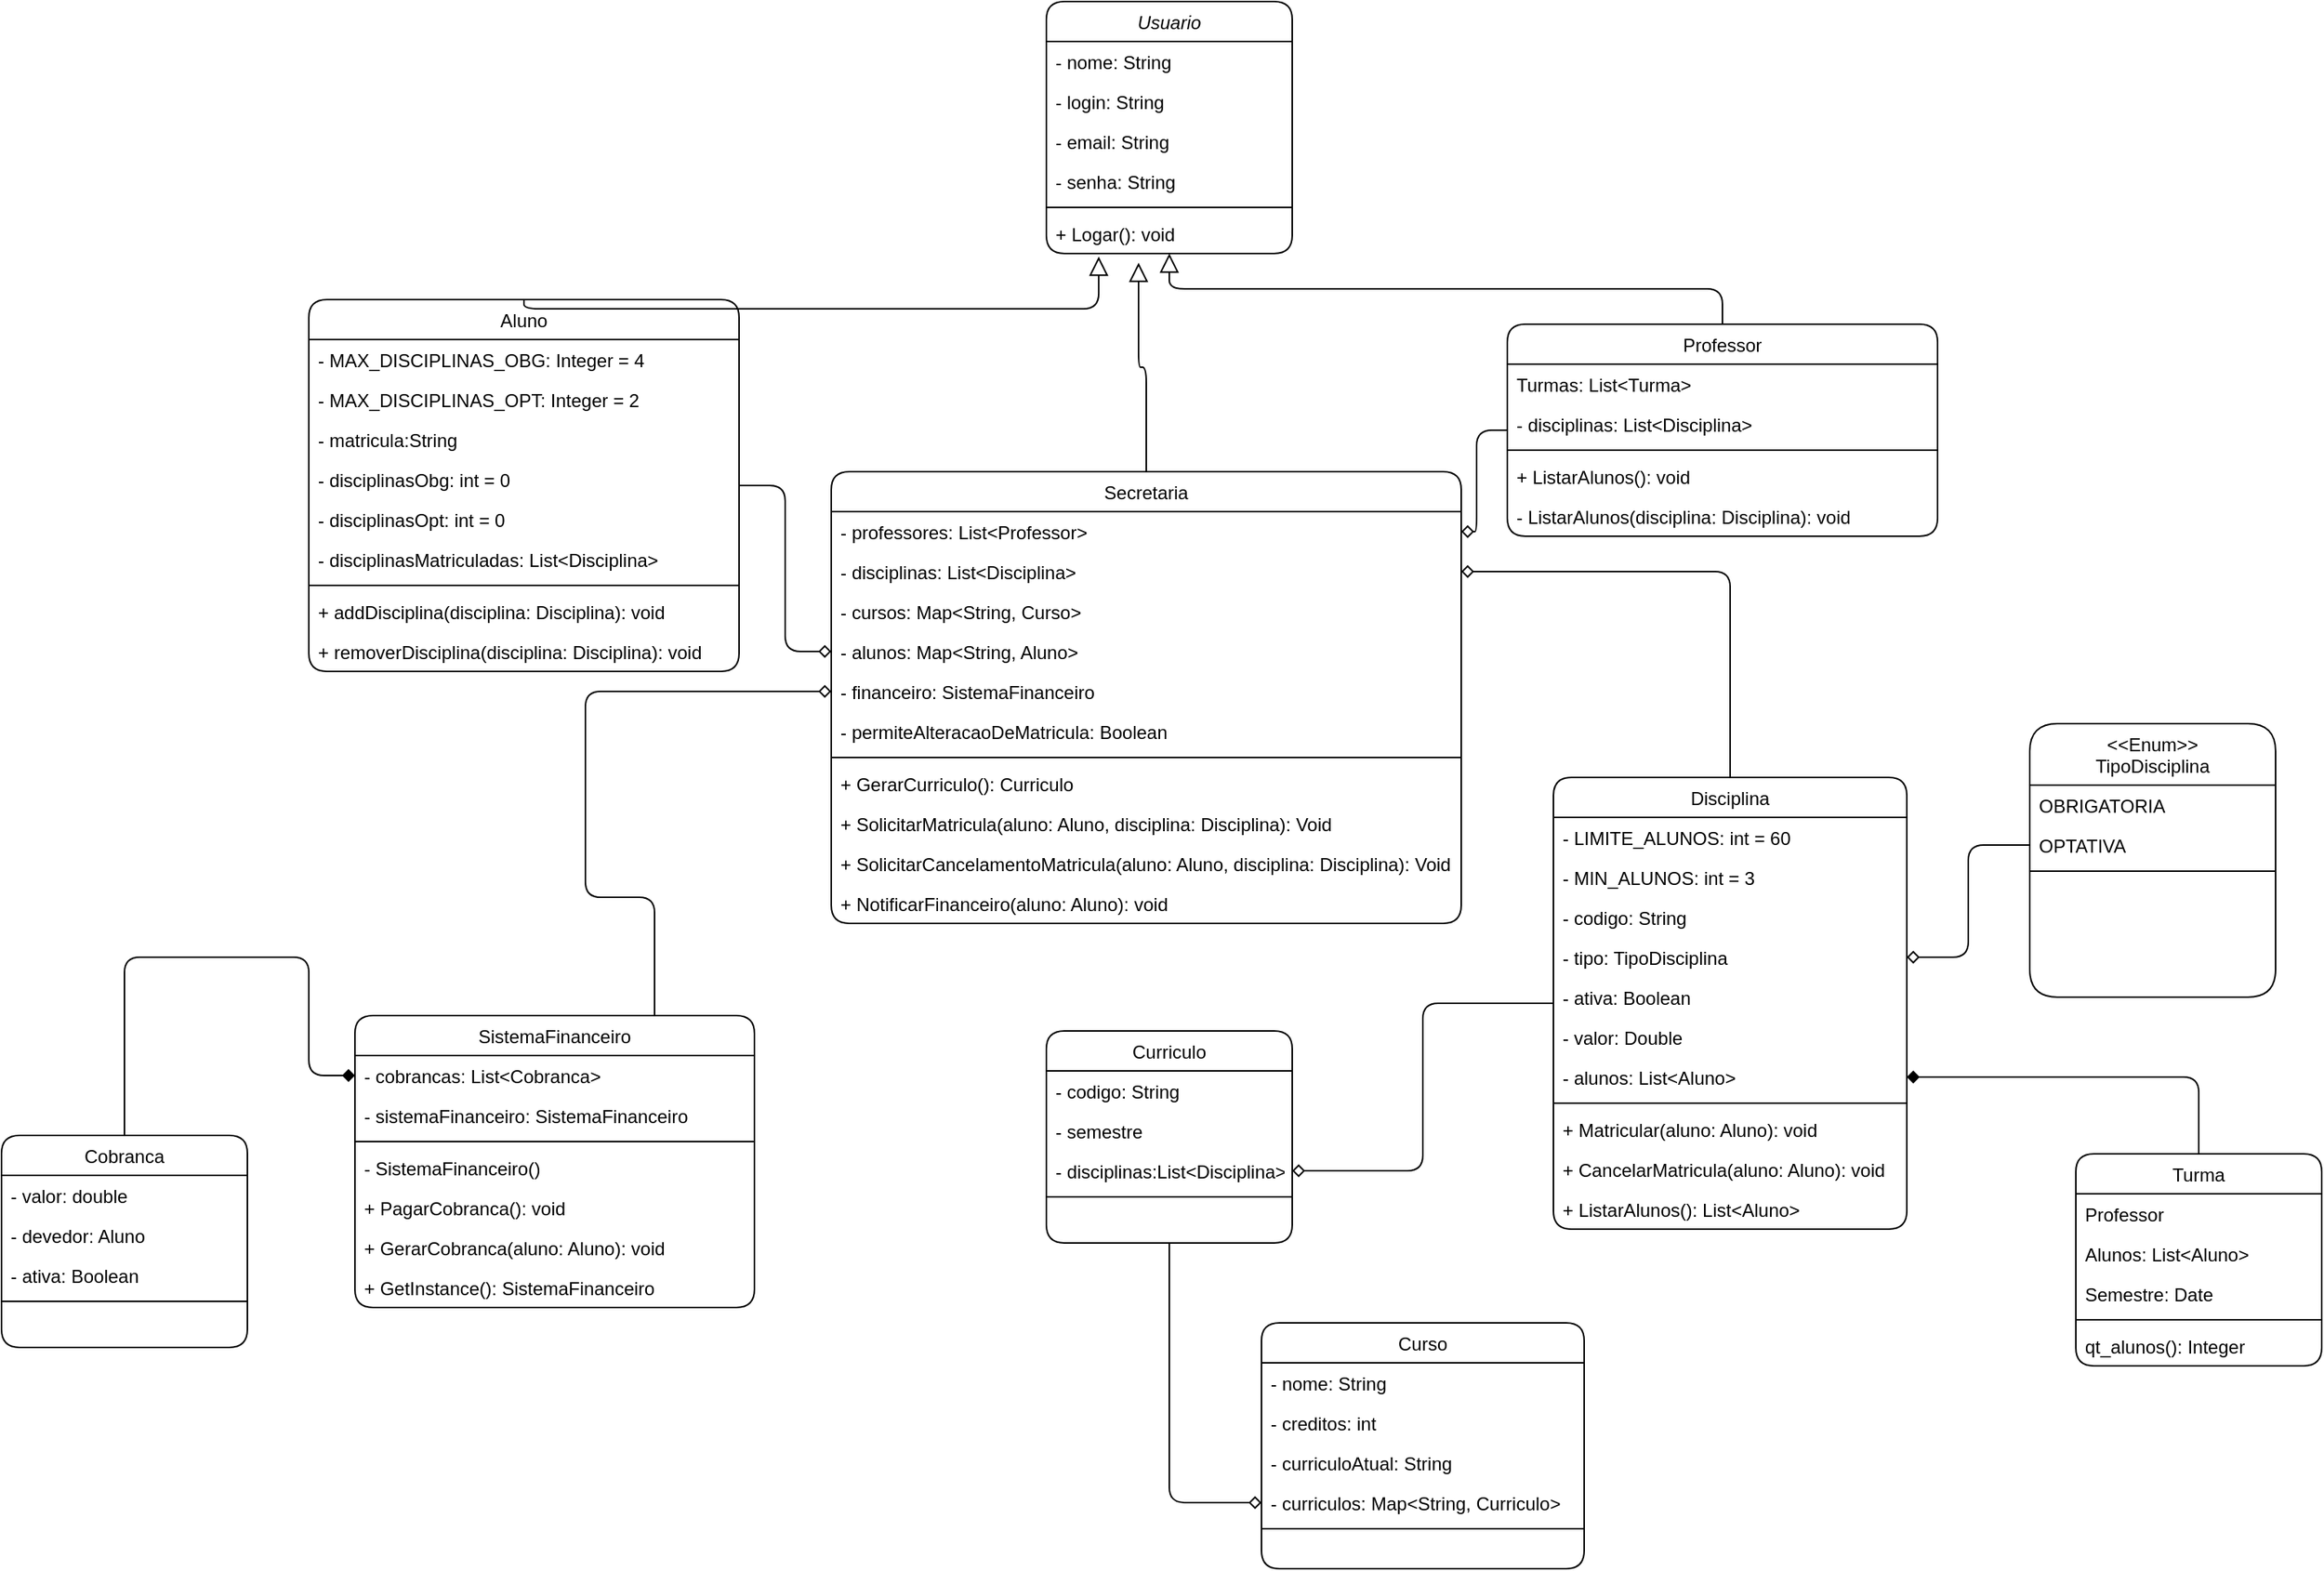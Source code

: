 <mxfile version="20.2.7" type="google"><diagram id="C5RBs43oDa-KdzZeNtuy" name="Page-1"><mxGraphModel grid="1" page="1" gridSize="10" guides="1" tooltips="1" connect="1" arrows="1" fold="1" pageScale="1" pageWidth="827" pageHeight="1169" math="0" shadow="0"><root><mxCell id="WIyWlLk6GJQsqaUBKTNV-0"/><mxCell id="WIyWlLk6GJQsqaUBKTNV-1" parent="WIyWlLk6GJQsqaUBKTNV-0"/><mxCell id="zkfFHV4jXpPFQw0GAbJ--0" value="Usuario" style="swimlane;fontStyle=2;align=center;verticalAlign=top;childLayout=stackLayout;horizontal=1;startSize=26;horizontalStack=0;resizeParent=1;resizeLast=0;collapsible=1;marginBottom=0;rounded=1;shadow=0;strokeWidth=1;" vertex="1" parent="WIyWlLk6GJQsqaUBKTNV-1"><mxGeometry x="210" y="90" width="160" height="164" as="geometry"><mxRectangle x="230" y="140" width="160" height="26" as="alternateBounds"/></mxGeometry></mxCell><mxCell id="zkfFHV4jXpPFQw0GAbJ--1" value="- nome: String" style="text;align=left;verticalAlign=top;spacingLeft=4;spacingRight=4;overflow=hidden;rotatable=0;points=[[0,0.5],[1,0.5]];portConstraint=eastwest;rounded=1;" vertex="1" parent="zkfFHV4jXpPFQw0GAbJ--0"><mxGeometry y="26" width="160" height="26" as="geometry"/></mxCell><mxCell id="zkfFHV4jXpPFQw0GAbJ--2" value="- login: String" style="text;align=left;verticalAlign=top;spacingLeft=4;spacingRight=4;overflow=hidden;rotatable=0;points=[[0,0.5],[1,0.5]];portConstraint=eastwest;rounded=1;shadow=0;html=0;" vertex="1" parent="zkfFHV4jXpPFQw0GAbJ--0"><mxGeometry y="52" width="160" height="26" as="geometry"/></mxCell><mxCell id="WaZOLxO-Kp1uW-V5yNJt-0" value="- email: String" style="text;align=left;verticalAlign=top;spacingLeft=4;spacingRight=4;overflow=hidden;rotatable=0;points=[[0,0.5],[1,0.5]];portConstraint=eastwest;rounded=1;shadow=0;html=0;" vertex="1" parent="zkfFHV4jXpPFQw0GAbJ--0"><mxGeometry y="78" width="160" height="26" as="geometry"/></mxCell><mxCell id="zkfFHV4jXpPFQw0GAbJ--3" value="- senha: String" style="text;align=left;verticalAlign=top;spacingLeft=4;spacingRight=4;overflow=hidden;rotatable=0;points=[[0,0.5],[1,0.5]];portConstraint=eastwest;rounded=1;shadow=0;html=0;" vertex="1" parent="zkfFHV4jXpPFQw0GAbJ--0"><mxGeometry y="104" width="160" height="26" as="geometry"/></mxCell><mxCell id="zkfFHV4jXpPFQw0GAbJ--4" value="" style="line;html=1;strokeWidth=1;align=left;verticalAlign=middle;spacingTop=-1;spacingLeft=3;spacingRight=3;rotatable=0;labelPosition=right;points=[];portConstraint=eastwest;rounded=1;" vertex="1" parent="zkfFHV4jXpPFQw0GAbJ--0"><mxGeometry y="130" width="160" height="8" as="geometry"/></mxCell><mxCell id="zkfFHV4jXpPFQw0GAbJ--5" value="+ Logar(): void" style="text;align=left;verticalAlign=top;spacingLeft=4;spacingRight=4;overflow=hidden;rotatable=0;points=[[0,0.5],[1,0.5]];portConstraint=eastwest;rounded=1;" vertex="1" parent="zkfFHV4jXpPFQw0GAbJ--0"><mxGeometry y="138" width="160" height="26" as="geometry"/></mxCell><mxCell id="zkfFHV4jXpPFQw0GAbJ--6" value="Secretaria" style="swimlane;fontStyle=0;align=center;verticalAlign=top;childLayout=stackLayout;horizontal=1;startSize=26;horizontalStack=0;resizeParent=1;resizeLast=0;collapsible=1;marginBottom=0;rounded=1;shadow=0;strokeWidth=1;" vertex="1" parent="WIyWlLk6GJQsqaUBKTNV-1"><mxGeometry x="70" y="396" width="410" height="294" as="geometry"><mxRectangle x="130" y="380" width="160" height="26" as="alternateBounds"/></mxGeometry></mxCell><mxCell id="zkfFHV4jXpPFQw0GAbJ--7" value="- professores: List&lt;Professor&gt;" style="text;align=left;verticalAlign=top;spacingLeft=4;spacingRight=4;overflow=hidden;rotatable=0;points=[[0,0.5],[1,0.5]];portConstraint=eastwest;rounded=1;" vertex="1" parent="zkfFHV4jXpPFQw0GAbJ--6"><mxGeometry y="26" width="410" height="26" as="geometry"/></mxCell><mxCell id="WaZOLxO-Kp1uW-V5yNJt-26" value="- disciplinas: List&lt;Disciplina&gt;" style="text;align=left;verticalAlign=top;spacingLeft=4;spacingRight=4;overflow=hidden;rotatable=0;points=[[0,0.5],[1,0.5]];portConstraint=eastwest;rounded=1;" vertex="1" parent="zkfFHV4jXpPFQw0GAbJ--6"><mxGeometry y="52" width="410" height="26" as="geometry"/></mxCell><mxCell id="WaZOLxO-Kp1uW-V5yNJt-83" value="- cursos: Map&lt;String, Curso&gt;" style="text;align=left;verticalAlign=top;spacingLeft=4;spacingRight=4;overflow=hidden;rotatable=0;points=[[0,0.5],[1,0.5]];portConstraint=eastwest;rounded=1;shadow=0;html=0;" vertex="1" parent="zkfFHV4jXpPFQw0GAbJ--6"><mxGeometry y="78" width="410" height="26" as="geometry"/></mxCell><mxCell id="zkfFHV4jXpPFQw0GAbJ--8" value="- alunos: Map&lt;String, Aluno&gt;" style="text;align=left;verticalAlign=top;spacingLeft=4;spacingRight=4;overflow=hidden;rotatable=0;points=[[0,0.5],[1,0.5]];portConstraint=eastwest;rounded=1;shadow=0;html=0;" vertex="1" parent="zkfFHV4jXpPFQw0GAbJ--6"><mxGeometry y="104" width="410" height="26" as="geometry"/></mxCell><mxCell id="WaZOLxO-Kp1uW-V5yNJt-88" value="- financeiro: SistemaFinanceiro" style="text;align=left;verticalAlign=top;spacingLeft=4;spacingRight=4;overflow=hidden;rotatable=0;points=[[0,0.5],[1,0.5]];portConstraint=eastwest;rounded=1;shadow=0;html=0;" vertex="1" parent="zkfFHV4jXpPFQw0GAbJ--6"><mxGeometry y="130" width="410" height="26" as="geometry"/></mxCell><mxCell id="V9ZKTbUjj8UCc2tTTOUL-1" value="- permiteAlteracaoDeMatricula: Boolean" style="text;align=left;verticalAlign=top;spacingLeft=4;spacingRight=4;overflow=hidden;rotatable=0;points=[[0,0.5],[1,0.5]];portConstraint=eastwest;rounded=1;shadow=0;html=0;" vertex="1" parent="zkfFHV4jXpPFQw0GAbJ--6"><mxGeometry y="156" width="410" height="26" as="geometry"/></mxCell><mxCell id="zkfFHV4jXpPFQw0GAbJ--9" value="" style="line;html=1;strokeWidth=1;align=left;verticalAlign=middle;spacingTop=-1;spacingLeft=3;spacingRight=3;rotatable=0;labelPosition=right;points=[];portConstraint=eastwest;rounded=1;" vertex="1" parent="zkfFHV4jXpPFQw0GAbJ--6"><mxGeometry y="182" width="410" height="8" as="geometry"/></mxCell><mxCell id="zkfFHV4jXpPFQw0GAbJ--10" value="+ GerarCurriculo(): Curriculo" style="text;align=left;verticalAlign=top;spacingLeft=4;spacingRight=4;overflow=hidden;rotatable=0;points=[[0,0.5],[1,0.5]];portConstraint=eastwest;fontStyle=0;rounded=1;" vertex="1" parent="zkfFHV4jXpPFQw0GAbJ--6"><mxGeometry y="190" width="410" height="26" as="geometry"/></mxCell><mxCell id="WaZOLxO-Kp1uW-V5yNJt-59" value="+ SolicitarMatricula(aluno: Aluno, disciplina: Disciplina): Void" style="text;align=left;verticalAlign=top;spacingLeft=4;spacingRight=4;overflow=hidden;rotatable=0;points=[[0,0.5],[1,0.5]];portConstraint=eastwest;rounded=1;" vertex="1" parent="zkfFHV4jXpPFQw0GAbJ--6"><mxGeometry y="216" width="410" height="26" as="geometry"/></mxCell><mxCell id="WaZOLxO-Kp1uW-V5yNJt-60" value="+ SolicitarCancelamentoMatricula(aluno: Aluno, disciplina: Disciplina): Void" style="text;align=left;verticalAlign=top;spacingLeft=4;spacingRight=4;overflow=hidden;rotatable=0;points=[[0,0.5],[1,0.5]];portConstraint=eastwest;rounded=1;" vertex="1" parent="zkfFHV4jXpPFQw0GAbJ--6"><mxGeometry y="242" width="410" height="26" as="geometry"/></mxCell><mxCell id="WaZOLxO-Kp1uW-V5yNJt-87" value="+ NotificarFinanceiro(aluno: Aluno): void" style="text;align=left;verticalAlign=top;spacingLeft=4;spacingRight=4;overflow=hidden;rotatable=0;points=[[0,0.5],[1,0.5]];portConstraint=eastwest;rounded=1;" vertex="1" parent="zkfFHV4jXpPFQw0GAbJ--6"><mxGeometry y="268" width="410" height="26" as="geometry"/></mxCell><mxCell id="zkfFHV4jXpPFQw0GAbJ--12" value="" style="endArrow=block;endSize=10;endFill=0;shadow=0;strokeWidth=1;rounded=1;edgeStyle=elbowEdgeStyle;elbow=vertical;entryX=0.375;entryY=1.231;entryDx=0;entryDy=0;entryPerimeter=0;" edge="1" parent="WIyWlLk6GJQsqaUBKTNV-1" source="zkfFHV4jXpPFQw0GAbJ--6" target="zkfFHV4jXpPFQw0GAbJ--5"><mxGeometry width="160" relative="1" as="geometry"><mxPoint x="200" y="203" as="sourcePoint"/><mxPoint x="200" y="203" as="targetPoint"/></mxGeometry></mxCell><mxCell id="WaZOLxO-Kp1uW-V5yNJt-85" style="edgeStyle=orthogonalEdgeStyle;rounded=1;orthogonalLoop=1;jettySize=auto;html=1;endArrow=diamond;endFill=0;" edge="1" parent="WIyWlLk6GJQsqaUBKTNV-1" source="zkfFHV4jXpPFQw0GAbJ--13" target="zkfFHV4jXpPFQw0GAbJ--7"><mxGeometry relative="1" as="geometry"/></mxCell><mxCell id="zkfFHV4jXpPFQw0GAbJ--13" value="Professor" style="swimlane;fontStyle=0;align=center;verticalAlign=top;childLayout=stackLayout;horizontal=1;startSize=26;horizontalStack=0;resizeParent=1;resizeLast=0;collapsible=1;marginBottom=0;rounded=1;shadow=0;strokeWidth=1;" vertex="1" parent="WIyWlLk6GJQsqaUBKTNV-1"><mxGeometry x="510" y="300" width="280" height="138" as="geometry"><mxRectangle x="340" y="380" width="170" height="26" as="alternateBounds"/></mxGeometry></mxCell><mxCell id="WaZOLxO-Kp1uW-V5yNJt-54" value="Turmas: List&lt;Turma&gt;" style="text;align=left;verticalAlign=top;spacingLeft=4;spacingRight=4;overflow=hidden;rotatable=0;points=[[0,0.5],[1,0.5]];portConstraint=eastwest;rounded=1;" vertex="1" parent="zkfFHV4jXpPFQw0GAbJ--13"><mxGeometry y="26" width="280" height="26" as="geometry"/></mxCell><mxCell id="zkfFHV4jXpPFQw0GAbJ--14" value="- disciplinas: List&lt;Disciplina&gt;" style="text;align=left;verticalAlign=top;spacingLeft=4;spacingRight=4;overflow=hidden;rotatable=0;points=[[0,0.5],[1,0.5]];portConstraint=eastwest;rounded=1;" vertex="1" parent="zkfFHV4jXpPFQw0GAbJ--13"><mxGeometry y="52" width="280" height="26" as="geometry"/></mxCell><mxCell id="zkfFHV4jXpPFQw0GAbJ--15" value="" style="line;html=1;strokeWidth=1;align=left;verticalAlign=middle;spacingTop=-1;spacingLeft=3;spacingRight=3;rotatable=0;labelPosition=right;points=[];portConstraint=eastwest;rounded=1;" vertex="1" parent="zkfFHV4jXpPFQw0GAbJ--13"><mxGeometry y="78" width="280" height="8" as="geometry"/></mxCell><mxCell id="WaZOLxO-Kp1uW-V5yNJt-55" value="+ ListarAlunos(): void" style="text;align=left;verticalAlign=top;spacingLeft=4;spacingRight=4;overflow=hidden;rotatable=0;points=[[0,0.5],[1,0.5]];portConstraint=eastwest;rounded=1;" vertex="1" parent="zkfFHV4jXpPFQw0GAbJ--13"><mxGeometry y="86" width="280" height="26" as="geometry"/></mxCell><mxCell id="V9ZKTbUjj8UCc2tTTOUL-0" value="- ListarAlunos(disciplina: Disciplina): void" style="text;align=left;verticalAlign=top;spacingLeft=4;spacingRight=4;overflow=hidden;rotatable=0;points=[[0,0.5],[1,0.5]];portConstraint=eastwest;rounded=1;" vertex="1" parent="zkfFHV4jXpPFQw0GAbJ--13"><mxGeometry y="112" width="280" height="26" as="geometry"/></mxCell><mxCell id="zkfFHV4jXpPFQw0GAbJ--16" value="" style="endArrow=block;endSize=10;endFill=0;shadow=0;strokeWidth=1;rounded=1;edgeStyle=elbowEdgeStyle;elbow=vertical;" edge="1" parent="WIyWlLk6GJQsqaUBKTNV-1" source="zkfFHV4jXpPFQw0GAbJ--13" target="zkfFHV4jXpPFQw0GAbJ--0"><mxGeometry width="160" relative="1" as="geometry"><mxPoint x="210" y="373" as="sourcePoint"/><mxPoint x="310" y="271" as="targetPoint"/></mxGeometry></mxCell><mxCell id="WaZOLxO-Kp1uW-V5yNJt-86" style="edgeStyle=orthogonalEdgeStyle;rounded=1;orthogonalLoop=1;jettySize=auto;html=1;entryX=0;entryY=0.5;entryDx=0;entryDy=0;endArrow=diamond;endFill=0;" edge="1" parent="WIyWlLk6GJQsqaUBKTNV-1" source="WaZOLxO-Kp1uW-V5yNJt-1" target="zkfFHV4jXpPFQw0GAbJ--8"><mxGeometry relative="1" as="geometry"/></mxCell><mxCell id="WaZOLxO-Kp1uW-V5yNJt-1" value="Aluno" style="swimlane;fontStyle=0;align=center;verticalAlign=top;childLayout=stackLayout;horizontal=1;startSize=26;horizontalStack=0;resizeParent=1;resizeLast=0;collapsible=1;marginBottom=0;rounded=1;shadow=0;strokeWidth=1;" vertex="1" parent="WIyWlLk6GJQsqaUBKTNV-1"><mxGeometry x="-270" y="284" width="280" height="242" as="geometry"><mxRectangle x="130" y="380" width="160" height="26" as="alternateBounds"/></mxGeometry></mxCell><mxCell id="WaZOLxO-Kp1uW-V5yNJt-39" value="- MAX_DISCIPLINAS_OBG: Integer = 4" style="text;align=left;verticalAlign=top;spacingLeft=4;spacingRight=4;overflow=hidden;rotatable=0;points=[[0,0.5],[1,0.5]];portConstraint=eastwest;rounded=1;" vertex="1" parent="WaZOLxO-Kp1uW-V5yNJt-1"><mxGeometry y="26" width="280" height="26" as="geometry"/></mxCell><mxCell id="mxp6RMRvRt6WeSzXHB0c-3" value="- MAX_DISCIPLINAS_OPT: Integer = 2" style="text;align=left;verticalAlign=top;spacingLeft=4;spacingRight=4;overflow=hidden;rotatable=0;points=[[0,0.5],[1,0.5]];portConstraint=eastwest;rounded=1;" vertex="1" parent="WaZOLxO-Kp1uW-V5yNJt-1"><mxGeometry y="52" width="280" height="26" as="geometry"/></mxCell><mxCell id="mxp6RMRvRt6WeSzXHB0c-2" value="- matricula:String" style="text;align=left;verticalAlign=top;spacingLeft=4;spacingRight=4;overflow=hidden;rotatable=0;points=[[0,0.5],[1,0.5]];portConstraint=eastwest;rounded=1;" vertex="1" parent="WaZOLxO-Kp1uW-V5yNJt-1"><mxGeometry y="78" width="280" height="26" as="geometry"/></mxCell><mxCell id="V9ZKTbUjj8UCc2tTTOUL-3" value="- disciplinasObg: int = 0" style="text;align=left;verticalAlign=top;spacingLeft=4;spacingRight=4;overflow=hidden;rotatable=0;points=[[0,0.5],[1,0.5]];portConstraint=eastwest;rounded=1;" vertex="1" parent="WaZOLxO-Kp1uW-V5yNJt-1"><mxGeometry y="104" width="280" height="26" as="geometry"/></mxCell><mxCell id="V9ZKTbUjj8UCc2tTTOUL-4" value="- disciplinasOpt: int = 0" style="text;align=left;verticalAlign=top;spacingLeft=4;spacingRight=4;overflow=hidden;rotatable=0;points=[[0,0.5],[1,0.5]];portConstraint=eastwest;rounded=1;" vertex="1" parent="WaZOLxO-Kp1uW-V5yNJt-1"><mxGeometry y="130" width="280" height="26" as="geometry"/></mxCell><mxCell id="WaZOLxO-Kp1uW-V5yNJt-2" value="- disciplinasMatriculadas: List&lt;Disciplina&gt;" style="text;align=left;verticalAlign=top;spacingLeft=4;spacingRight=4;overflow=hidden;rotatable=0;points=[[0,0.5],[1,0.5]];portConstraint=eastwest;rounded=1;" vertex="1" parent="WaZOLxO-Kp1uW-V5yNJt-1"><mxGeometry y="156" width="280" height="26" as="geometry"/></mxCell><mxCell id="WaZOLxO-Kp1uW-V5yNJt-4" value="" style="line;html=1;strokeWidth=1;align=left;verticalAlign=middle;spacingTop=-1;spacingLeft=3;spacingRight=3;rotatable=0;labelPosition=right;points=[];portConstraint=eastwest;rounded=1;" vertex="1" parent="WaZOLxO-Kp1uW-V5yNJt-1"><mxGeometry y="182" width="280" height="8" as="geometry"/></mxCell><mxCell id="V9ZKTbUjj8UCc2tTTOUL-5" value="+ addDisciplina(disciplina: Disciplina): void" style="text;align=left;verticalAlign=top;spacingLeft=4;spacingRight=4;overflow=hidden;rotatable=0;points=[[0,0.5],[1,0.5]];portConstraint=eastwest;rounded=1;" vertex="1" parent="WaZOLxO-Kp1uW-V5yNJt-1"><mxGeometry y="190" width="280" height="26" as="geometry"/></mxCell><mxCell id="V9ZKTbUjj8UCc2tTTOUL-6" value="+ removerDisciplina(disciplina: Disciplina): void" style="text;align=left;verticalAlign=top;spacingLeft=4;spacingRight=4;overflow=hidden;rotatable=0;points=[[0,0.5],[1,0.5]];portConstraint=eastwest;rounded=1;" vertex="1" parent="WaZOLxO-Kp1uW-V5yNJt-1"><mxGeometry y="216" width="280" height="26" as="geometry"/></mxCell><mxCell id="WaZOLxO-Kp1uW-V5yNJt-7" value="" style="endArrow=block;endSize=10;endFill=0;shadow=0;strokeWidth=1;rounded=1;edgeStyle=elbowEdgeStyle;elbow=vertical;exitX=0.5;exitY=0;exitDx=0;exitDy=0;entryX=0.213;entryY=1.077;entryDx=0;entryDy=0;entryPerimeter=0;" edge="1" parent="WIyWlLk6GJQsqaUBKTNV-1" source="WaZOLxO-Kp1uW-V5yNJt-1" target="zkfFHV4jXpPFQw0GAbJ--5"><mxGeometry width="160" relative="1" as="geometry"><mxPoint x="210" y="370" as="sourcePoint"/><mxPoint x="240" y="270" as="targetPoint"/><Array as="points"><mxPoint x="140" y="290"/></Array></mxGeometry></mxCell><mxCell id="WaZOLxO-Kp1uW-V5yNJt-78" style="edgeStyle=orthogonalEdgeStyle;rounded=1;orthogonalLoop=1;jettySize=auto;html=1;entryX=1;entryY=0.5;entryDx=0;entryDy=0;endArrow=diamond;endFill=0;" edge="1" parent="WIyWlLk6GJQsqaUBKTNV-1" source="WaZOLxO-Kp1uW-V5yNJt-9" target="WaZOLxO-Kp1uW-V5yNJt-28"><mxGeometry relative="1" as="geometry"/></mxCell><mxCell id="WaZOLxO-Kp1uW-V5yNJt-84" style="edgeStyle=orthogonalEdgeStyle;rounded=1;orthogonalLoop=1;jettySize=auto;html=1;entryX=1;entryY=0.5;entryDx=0;entryDy=0;endArrow=diamond;endFill=0;" edge="1" parent="WIyWlLk6GJQsqaUBKTNV-1" source="WaZOLxO-Kp1uW-V5yNJt-9" target="WaZOLxO-Kp1uW-V5yNJt-26"><mxGeometry relative="1" as="geometry"/></mxCell><mxCell id="WaZOLxO-Kp1uW-V5yNJt-9" value="Disciplina" style="swimlane;fontStyle=0;align=center;verticalAlign=top;childLayout=stackLayout;horizontal=1;startSize=26;horizontalStack=0;resizeParent=1;resizeLast=0;collapsible=1;marginBottom=0;rounded=1;shadow=0;strokeWidth=1;" vertex="1" parent="WIyWlLk6GJQsqaUBKTNV-1"><mxGeometry x="540" y="595" width="230" height="294" as="geometry"><mxRectangle x="130" y="380" width="160" height="26" as="alternateBounds"/></mxGeometry></mxCell><mxCell id="WaZOLxO-Kp1uW-V5yNJt-47" value="- LIMITE_ALUNOS: int = 60" style="text;align=left;verticalAlign=top;spacingLeft=4;spacingRight=4;overflow=hidden;rotatable=0;points=[[0,0.5],[1,0.5]];portConstraint=eastwest;rounded=1;" vertex="1" parent="WaZOLxO-Kp1uW-V5yNJt-9"><mxGeometry y="26" width="230" height="26" as="geometry"/></mxCell><mxCell id="mxp6RMRvRt6WeSzXHB0c-1" value="- MIN_ALUNOS: int = 3" style="text;align=left;verticalAlign=top;spacingLeft=4;spacingRight=4;overflow=hidden;rotatable=0;points=[[0,0.5],[1,0.5]];portConstraint=eastwest;rounded=1;" vertex="1" parent="WaZOLxO-Kp1uW-V5yNJt-9"><mxGeometry y="52" width="230" height="26" as="geometry"/></mxCell><mxCell id="WaZOLxO-Kp1uW-V5yNJt-10" value="- codigo: String&#10;" style="text;align=left;verticalAlign=top;spacingLeft=4;spacingRight=4;overflow=hidden;rotatable=0;points=[[0,0.5],[1,0.5]];portConstraint=eastwest;rounded=1;" vertex="1" parent="WaZOLxO-Kp1uW-V5yNJt-9"><mxGeometry y="78" width="230" height="26" as="geometry"/></mxCell><mxCell id="WaZOLxO-Kp1uW-V5yNJt-11" value="- tipo: TipoDisciplina" style="text;align=left;verticalAlign=top;spacingLeft=4;spacingRight=4;overflow=hidden;rotatable=0;points=[[0,0.5],[1,0.5]];portConstraint=eastwest;rounded=1;shadow=0;html=0;" vertex="1" parent="WaZOLxO-Kp1uW-V5yNJt-9"><mxGeometry y="104" width="230" height="26" as="geometry"/></mxCell><mxCell id="WaZOLxO-Kp1uW-V5yNJt-42" value="- ativa: Boolean" style="text;align=left;verticalAlign=top;spacingLeft=4;spacingRight=4;overflow=hidden;rotatable=0;points=[[0,0.5],[1,0.5]];portConstraint=eastwest;rounded=1;shadow=0;html=0;" vertex="1" parent="WaZOLxO-Kp1uW-V5yNJt-9"><mxGeometry y="130" width="230" height="26" as="geometry"/></mxCell><mxCell id="V9ZKTbUjj8UCc2tTTOUL-2" value="- valor: Double&#10;" style="text;align=left;verticalAlign=top;spacingLeft=4;spacingRight=4;overflow=hidden;rotatable=0;points=[[0,0.5],[1,0.5]];portConstraint=eastwest;rounded=1;" vertex="1" parent="WaZOLxO-Kp1uW-V5yNJt-9"><mxGeometry y="156" width="230" height="26" as="geometry"/></mxCell><mxCell id="WaZOLxO-Kp1uW-V5yNJt-44" value="- alunos: List&lt;Aluno&gt;" style="text;align=left;verticalAlign=top;spacingLeft=4;spacingRight=4;overflow=hidden;rotatable=0;points=[[0,0.5],[1,0.5]];portConstraint=eastwest;rounded=1;shadow=0;html=0;" vertex="1" parent="WaZOLxO-Kp1uW-V5yNJt-9"><mxGeometry y="182" width="230" height="26" as="geometry"/></mxCell><mxCell id="WaZOLxO-Kp1uW-V5yNJt-12" value="" style="line;html=1;strokeWidth=1;align=left;verticalAlign=middle;spacingTop=-1;spacingLeft=3;spacingRight=3;rotatable=0;labelPosition=right;points=[];portConstraint=eastwest;rounded=1;" vertex="1" parent="WaZOLxO-Kp1uW-V5yNJt-9"><mxGeometry y="208" width="230" height="8" as="geometry"/></mxCell><mxCell id="WaZOLxO-Kp1uW-V5yNJt-21" value="+ Matricular(aluno: Aluno): void" style="text;align=left;verticalAlign=top;spacingLeft=4;spacingRight=4;overflow=hidden;rotatable=0;points=[[0,0.5],[1,0.5]];portConstraint=eastwest;rounded=1;shadow=0;html=0;" vertex="1" parent="WaZOLxO-Kp1uW-V5yNJt-9"><mxGeometry y="216" width="230" height="26" as="geometry"/></mxCell><mxCell id="WaZOLxO-Kp1uW-V5yNJt-40" value="+ CancelarMatricula(aluno: Aluno): void" style="text;align=left;verticalAlign=top;spacingLeft=4;spacingRight=4;overflow=hidden;rotatable=0;points=[[0,0.5],[1,0.5]];portConstraint=eastwest;rounded=1;shadow=0;html=0;" vertex="1" parent="WaZOLxO-Kp1uW-V5yNJt-9"><mxGeometry y="242" width="230" height="26" as="geometry"/></mxCell><mxCell id="WaZOLxO-Kp1uW-V5yNJt-61" value="+ ListarAlunos(): List&lt;Aluno&gt;" style="text;align=left;verticalAlign=top;spacingLeft=4;spacingRight=4;overflow=hidden;rotatable=0;points=[[0,0.5],[1,0.5]];portConstraint=eastwest;rounded=1;shadow=0;html=0;" vertex="1" parent="WaZOLxO-Kp1uW-V5yNJt-9"><mxGeometry y="268" width="230" height="26" as="geometry"/></mxCell><mxCell id="WaZOLxO-Kp1uW-V5yNJt-45" style="edgeStyle=orthogonalEdgeStyle;rounded=1;orthogonalLoop=1;jettySize=auto;html=1;entryX=1;entryY=0.5;entryDx=0;entryDy=0;endArrow=diamond;endFill=1;exitX=0.5;exitY=0;exitDx=0;exitDy=0;" edge="1" parent="WIyWlLk6GJQsqaUBKTNV-1" source="WaZOLxO-Kp1uW-V5yNJt-17" target="WaZOLxO-Kp1uW-V5yNJt-44"><mxGeometry relative="1" as="geometry"><Array as="points"><mxPoint x="960" y="790"/></Array></mxGeometry></mxCell><mxCell id="WaZOLxO-Kp1uW-V5yNJt-17" value="Turma" style="swimlane;fontStyle=0;align=center;verticalAlign=top;childLayout=stackLayout;horizontal=1;startSize=26;horizontalStack=0;resizeParent=1;resizeLast=0;collapsible=1;marginBottom=0;rounded=1;shadow=0;strokeWidth=1;" vertex="1" parent="WIyWlLk6GJQsqaUBKTNV-1"><mxGeometry x="880" y="840" width="160" height="138" as="geometry"><mxRectangle x="130" y="380" width="160" height="26" as="alternateBounds"/></mxGeometry></mxCell><mxCell id="WaZOLxO-Kp1uW-V5yNJt-18" value="Professor" style="text;align=left;verticalAlign=top;spacingLeft=4;spacingRight=4;overflow=hidden;rotatable=0;points=[[0,0.5],[1,0.5]];portConstraint=eastwest;rounded=1;" vertex="1" parent="WaZOLxO-Kp1uW-V5yNJt-17"><mxGeometry y="26" width="160" height="26" as="geometry"/></mxCell><mxCell id="WaZOLxO-Kp1uW-V5yNJt-19" value="Alunos: List&lt;Aluno&gt;" style="text;align=left;verticalAlign=top;spacingLeft=4;spacingRight=4;overflow=hidden;rotatable=0;points=[[0,0.5],[1,0.5]];portConstraint=eastwest;rounded=1;shadow=0;html=0;" vertex="1" parent="WaZOLxO-Kp1uW-V5yNJt-17"><mxGeometry y="52" width="160" height="26" as="geometry"/></mxCell><mxCell id="WaZOLxO-Kp1uW-V5yNJt-43" value="Semestre: Date" style="text;align=left;verticalAlign=top;spacingLeft=4;spacingRight=4;overflow=hidden;rotatable=0;points=[[0,0.5],[1,0.5]];portConstraint=eastwest;rounded=1;shadow=0;html=0;" vertex="1" parent="WaZOLxO-Kp1uW-V5yNJt-17"><mxGeometry y="78" width="160" height="26" as="geometry"/></mxCell><mxCell id="WaZOLxO-Kp1uW-V5yNJt-20" value="" style="line;html=1;strokeWidth=1;align=left;verticalAlign=middle;spacingTop=-1;spacingLeft=3;spacingRight=3;rotatable=0;labelPosition=right;points=[];portConstraint=eastwest;rounded=1;" vertex="1" parent="WaZOLxO-Kp1uW-V5yNJt-17"><mxGeometry y="104" width="160" height="8" as="geometry"/></mxCell><mxCell id="WaZOLxO-Kp1uW-V5yNJt-48" value="qt_alunos(): Integer" style="text;align=left;verticalAlign=top;spacingLeft=4;spacingRight=4;overflow=hidden;rotatable=0;points=[[0,0.5],[1,0.5]];portConstraint=eastwest;rounded=1;shadow=0;html=0;" vertex="1" parent="WaZOLxO-Kp1uW-V5yNJt-17"><mxGeometry y="112" width="160" height="26" as="geometry"/></mxCell><mxCell id="WaZOLxO-Kp1uW-V5yNJt-82" style="edgeStyle=orthogonalEdgeStyle;rounded=1;orthogonalLoop=1;jettySize=auto;html=1;entryX=0;entryY=0.5;entryDx=0;entryDy=0;endArrow=diamond;endFill=0;" edge="1" parent="WIyWlLk6GJQsqaUBKTNV-1" source="WaZOLxO-Kp1uW-V5yNJt-22" target="WaZOLxO-Kp1uW-V5yNJt-81"><mxGeometry relative="1" as="geometry"/></mxCell><mxCell id="WaZOLxO-Kp1uW-V5yNJt-22" value="Curriculo" style="swimlane;fontStyle=0;align=center;verticalAlign=top;childLayout=stackLayout;horizontal=1;startSize=26;horizontalStack=0;resizeParent=1;resizeLast=0;collapsible=1;marginBottom=0;rounded=1;shadow=0;strokeWidth=1;" vertex="1" parent="WIyWlLk6GJQsqaUBKTNV-1"><mxGeometry x="210" y="760" width="160" height="138" as="geometry"><mxRectangle x="130" y="380" width="160" height="26" as="alternateBounds"/></mxGeometry></mxCell><mxCell id="WaZOLxO-Kp1uW-V5yNJt-23" value="- codigo: String" style="text;align=left;verticalAlign=top;spacingLeft=4;spacingRight=4;overflow=hidden;rotatable=0;points=[[0,0.5],[1,0.5]];portConstraint=eastwest;rounded=1;" vertex="1" parent="WaZOLxO-Kp1uW-V5yNJt-22"><mxGeometry y="26" width="160" height="26" as="geometry"/></mxCell><mxCell id="WaZOLxO-Kp1uW-V5yNJt-80" value="- semestre" style="text;align=left;verticalAlign=top;spacingLeft=4;spacingRight=4;overflow=hidden;rotatable=0;points=[[0,0.5],[1,0.5]];portConstraint=eastwest;rounded=1;" vertex="1" parent="WaZOLxO-Kp1uW-V5yNJt-22"><mxGeometry y="52" width="160" height="26" as="geometry"/></mxCell><mxCell id="WaZOLxO-Kp1uW-V5yNJt-28" value="- disciplinas:List&lt;Disciplina&gt;" style="text;align=left;verticalAlign=top;spacingLeft=4;spacingRight=4;overflow=hidden;rotatable=0;points=[[0,0.5],[1,0.5]];portConstraint=eastwest;rounded=1;" vertex="1" parent="WaZOLxO-Kp1uW-V5yNJt-22"><mxGeometry y="78" width="160" height="26" as="geometry"/></mxCell><mxCell id="WaZOLxO-Kp1uW-V5yNJt-25" value="" style="line;html=1;strokeWidth=1;align=left;verticalAlign=middle;spacingTop=-1;spacingLeft=3;spacingRight=3;rotatable=0;labelPosition=right;points=[];portConstraint=eastwest;rounded=1;" vertex="1" parent="WaZOLxO-Kp1uW-V5yNJt-22"><mxGeometry y="104" width="160" height="8" as="geometry"/></mxCell><mxCell id="WaZOLxO-Kp1uW-V5yNJt-27" value="Curso" style="swimlane;fontStyle=0;align=center;verticalAlign=top;childLayout=stackLayout;horizontal=1;startSize=26;horizontalStack=0;resizeParent=1;resizeLast=0;collapsible=1;marginBottom=0;rounded=1;shadow=0;strokeWidth=1;" vertex="1" parent="WIyWlLk6GJQsqaUBKTNV-1"><mxGeometry x="350" y="950" width="210" height="160" as="geometry"><mxRectangle x="130" y="380" width="160" height="26" as="alternateBounds"/></mxGeometry></mxCell><mxCell id="WaZOLxO-Kp1uW-V5yNJt-31" value="- nome: String" style="text;align=left;verticalAlign=top;spacingLeft=4;spacingRight=4;overflow=hidden;rotatable=0;points=[[0,0.5],[1,0.5]];portConstraint=eastwest;rounded=1;" vertex="1" parent="WaZOLxO-Kp1uW-V5yNJt-27"><mxGeometry y="26" width="210" height="26" as="geometry"/></mxCell><mxCell id="WaZOLxO-Kp1uW-V5yNJt-79" value="- creditos: int" style="text;align=left;verticalAlign=top;spacingLeft=4;spacingRight=4;overflow=hidden;rotatable=0;points=[[0,0.5],[1,0.5]];portConstraint=eastwest;rounded=1;" vertex="1" parent="WaZOLxO-Kp1uW-V5yNJt-27"><mxGeometry y="52" width="210" height="26" as="geometry"/></mxCell><mxCell id="WaZOLxO-Kp1uW-V5yNJt-30" value="- curriculoAtual: String" style="text;align=left;verticalAlign=top;spacingLeft=4;spacingRight=4;overflow=hidden;rotatable=0;points=[[0,0.5],[1,0.5]];portConstraint=eastwest;rounded=1;" vertex="1" parent="WaZOLxO-Kp1uW-V5yNJt-27"><mxGeometry y="78" width="210" height="26" as="geometry"/></mxCell><mxCell id="WaZOLxO-Kp1uW-V5yNJt-81" value="- curriculos: Map&lt;String, Curriculo&gt;" style="text;align=left;verticalAlign=top;spacingLeft=4;spacingRight=4;overflow=hidden;rotatable=0;points=[[0,0.5],[1,0.5]];portConstraint=eastwest;rounded=1;" vertex="1" parent="WaZOLxO-Kp1uW-V5yNJt-27"><mxGeometry y="104" width="210" height="26" as="geometry"/></mxCell><mxCell id="WaZOLxO-Kp1uW-V5yNJt-29" value="" style="line;html=1;strokeWidth=1;align=left;verticalAlign=middle;spacingTop=-1;spacingLeft=3;spacingRight=3;rotatable=0;labelPosition=right;points=[];portConstraint=eastwest;rounded=1;" vertex="1" parent="WaZOLxO-Kp1uW-V5yNJt-27"><mxGeometry y="130" width="210" height="8" as="geometry"/></mxCell><mxCell id="WaZOLxO-Kp1uW-V5yNJt-32" value="&lt;&lt;Enum&gt;&gt;&#10;TipoDisciplina" style="swimlane;fontStyle=0;align=center;verticalAlign=top;childLayout=stackLayout;horizontal=1;startSize=40;horizontalStack=0;resizeParent=1;resizeLast=0;collapsible=1;marginBottom=0;rounded=1;shadow=0;strokeWidth=1;" vertex="1" parent="WIyWlLk6GJQsqaUBKTNV-1"><mxGeometry x="850" y="560" width="160" height="178" as="geometry"><mxRectangle x="130" y="380" width="160" height="26" as="alternateBounds"/></mxGeometry></mxCell><mxCell id="WaZOLxO-Kp1uW-V5yNJt-37" value="OBRIGATORIA" style="text;align=left;verticalAlign=top;spacingLeft=4;spacingRight=4;overflow=hidden;rotatable=0;points=[[0,0.5],[1,0.5]];portConstraint=eastwest;rounded=1;shadow=0;html=0;" vertex="1" parent="WaZOLxO-Kp1uW-V5yNJt-32"><mxGeometry y="40" width="160" height="26" as="geometry"/></mxCell><mxCell id="WaZOLxO-Kp1uW-V5yNJt-34" value="OPTATIVA" style="text;align=left;verticalAlign=top;spacingLeft=4;spacingRight=4;overflow=hidden;rotatable=0;points=[[0,0.5],[1,0.5]];portConstraint=eastwest;rounded=1;shadow=0;html=0;" vertex="1" parent="WaZOLxO-Kp1uW-V5yNJt-32"><mxGeometry y="66" width="160" height="26" as="geometry"/></mxCell><mxCell id="WaZOLxO-Kp1uW-V5yNJt-35" value="" style="line;html=1;strokeWidth=1;align=left;verticalAlign=middle;spacingTop=-1;spacingLeft=3;spacingRight=3;rotatable=0;labelPosition=right;points=[];portConstraint=eastwest;rounded=1;" vertex="1" parent="WaZOLxO-Kp1uW-V5yNJt-32"><mxGeometry y="92" width="160" height="8" as="geometry"/></mxCell><mxCell id="WaZOLxO-Kp1uW-V5yNJt-38" style="edgeStyle=orthogonalEdgeStyle;rounded=1;orthogonalLoop=1;jettySize=auto;html=1;entryX=1;entryY=0.5;entryDx=0;entryDy=0;endArrow=diamond;endFill=0;" edge="1" parent="WIyWlLk6GJQsqaUBKTNV-1" source="WaZOLxO-Kp1uW-V5yNJt-34" target="WaZOLxO-Kp1uW-V5yNJt-11"><mxGeometry relative="1" as="geometry"/></mxCell><mxCell id="WaZOLxO-Kp1uW-V5yNJt-76" style="edgeStyle=orthogonalEdgeStyle;rounded=1;orthogonalLoop=1;jettySize=auto;html=1;endArrow=diamond;endFill=1;exitX=0.5;exitY=0;exitDx=0;exitDy=0;" edge="1" parent="WIyWlLk6GJQsqaUBKTNV-1" source="WaZOLxO-Kp1uW-V5yNJt-62" target="WaZOLxO-Kp1uW-V5yNJt-68"><mxGeometry relative="1" as="geometry"><Array as="points"><mxPoint x="-270" y="712"/></Array></mxGeometry></mxCell><mxCell id="WaZOLxO-Kp1uW-V5yNJt-62" value="Cobranca" style="swimlane;fontStyle=0;align=center;verticalAlign=top;childLayout=stackLayout;horizontal=1;startSize=26;horizontalStack=0;resizeParent=1;resizeLast=0;collapsible=1;marginBottom=0;rounded=1;shadow=0;strokeWidth=1;" vertex="1" parent="WIyWlLk6GJQsqaUBKTNV-1"><mxGeometry x="-470" y="828" width="160" height="138" as="geometry"><mxRectangle x="130" y="380" width="160" height="26" as="alternateBounds"/></mxGeometry></mxCell><mxCell id="WaZOLxO-Kp1uW-V5yNJt-65" value="- valor: double" style="text;align=left;verticalAlign=top;spacingLeft=4;spacingRight=4;overflow=hidden;rotatable=0;points=[[0,0.5],[1,0.5]];portConstraint=eastwest;rounded=1;" vertex="1" parent="WaZOLxO-Kp1uW-V5yNJt-62"><mxGeometry y="26" width="160" height="26" as="geometry"/></mxCell><mxCell id="WaZOLxO-Kp1uW-V5yNJt-66" value="- devedor: Aluno" style="text;align=left;verticalAlign=top;spacingLeft=4;spacingRight=4;overflow=hidden;rotatable=0;points=[[0,0.5],[1,0.5]];portConstraint=eastwest;rounded=1;" vertex="1" parent="WaZOLxO-Kp1uW-V5yNJt-62"><mxGeometry y="52" width="160" height="26" as="geometry"/></mxCell><mxCell id="WaZOLxO-Kp1uW-V5yNJt-63" value="- ativa: Boolean" style="text;align=left;verticalAlign=top;spacingLeft=4;spacingRight=4;overflow=hidden;rotatable=0;points=[[0,0.5],[1,0.5]];portConstraint=eastwest;rounded=1;" vertex="1" parent="WaZOLxO-Kp1uW-V5yNJt-62"><mxGeometry y="78" width="160" height="26" as="geometry"/></mxCell><mxCell id="WaZOLxO-Kp1uW-V5yNJt-64" value="" style="line;html=1;strokeWidth=1;align=left;verticalAlign=middle;spacingTop=-1;spacingLeft=3;spacingRight=3;rotatable=0;labelPosition=right;points=[];portConstraint=eastwest;rounded=1;" vertex="1" parent="WaZOLxO-Kp1uW-V5yNJt-62"><mxGeometry y="104" width="160" height="8" as="geometry"/></mxCell><mxCell id="WaZOLxO-Kp1uW-V5yNJt-93" style="edgeStyle=orthogonalEdgeStyle;rounded=1;orthogonalLoop=1;jettySize=auto;html=1;entryX=0;entryY=0.5;entryDx=0;entryDy=0;endArrow=diamond;endFill=0;exitX=0.75;exitY=0;exitDx=0;exitDy=0;" edge="1" parent="WIyWlLk6GJQsqaUBKTNV-1" source="WaZOLxO-Kp1uW-V5yNJt-67" target="WaZOLxO-Kp1uW-V5yNJt-88"><mxGeometry relative="1" as="geometry"><Array as="points"><mxPoint x="-90" y="673"/><mxPoint x="-90" y="539"/></Array></mxGeometry></mxCell><mxCell id="WaZOLxO-Kp1uW-V5yNJt-67" value="SistemaFinanceiro" style="swimlane;fontStyle=0;align=center;verticalAlign=top;childLayout=stackLayout;horizontal=1;startSize=26;horizontalStack=0;resizeParent=1;resizeLast=0;collapsible=1;marginBottom=0;rounded=1;shadow=0;strokeWidth=1;" vertex="1" parent="WIyWlLk6GJQsqaUBKTNV-1"><mxGeometry x="-240" y="750" width="260" height="190" as="geometry"><mxRectangle x="130" y="380" width="160" height="26" as="alternateBounds"/></mxGeometry></mxCell><mxCell id="WaZOLxO-Kp1uW-V5yNJt-68" value="- cobrancas: List&lt;Cobranca&gt;" style="text;align=left;verticalAlign=top;spacingLeft=4;spacingRight=4;overflow=hidden;rotatable=0;points=[[0,0.5],[1,0.5]];portConstraint=eastwest;rounded=1;" vertex="1" parent="WaZOLxO-Kp1uW-V5yNJt-67"><mxGeometry y="26" width="260" height="26" as="geometry"/></mxCell><mxCell id="WaZOLxO-Kp1uW-V5yNJt-90" value="- sistemaFinanceiro: SistemaFinanceiro" style="text;align=left;verticalAlign=top;spacingLeft=4;spacingRight=4;overflow=hidden;rotatable=0;points=[[0,0.5],[1,0.5]];portConstraint=eastwest;rounded=1;" vertex="1" parent="WaZOLxO-Kp1uW-V5yNJt-67"><mxGeometry y="52" width="260" height="26" as="geometry"/></mxCell><mxCell id="WaZOLxO-Kp1uW-V5yNJt-71" value="" style="line;html=1;strokeWidth=1;align=left;verticalAlign=middle;spacingTop=-1;spacingLeft=3;spacingRight=3;rotatable=0;labelPosition=right;points=[];portConstraint=eastwest;rounded=1;" vertex="1" parent="WaZOLxO-Kp1uW-V5yNJt-67"><mxGeometry y="78" width="260" height="8" as="geometry"/></mxCell><mxCell id="WaZOLxO-Kp1uW-V5yNJt-74" value="- SistemaFinanceiro()" style="text;align=left;verticalAlign=top;spacingLeft=4;spacingRight=4;overflow=hidden;rotatable=0;points=[[0,0.5],[1,0.5]];portConstraint=eastwest;rounded=1;" vertex="1" parent="WaZOLxO-Kp1uW-V5yNJt-67"><mxGeometry y="86" width="260" height="26" as="geometry"/></mxCell><mxCell id="WaZOLxO-Kp1uW-V5yNJt-75" value="+ PagarCobranca(): void" style="text;align=left;verticalAlign=top;spacingLeft=4;spacingRight=4;overflow=hidden;rotatable=0;points=[[0,0.5],[1,0.5]];portConstraint=eastwest;rounded=1;" vertex="1" parent="WaZOLxO-Kp1uW-V5yNJt-67"><mxGeometry y="112" width="260" height="26" as="geometry"/></mxCell><mxCell id="WaZOLxO-Kp1uW-V5yNJt-89" value="+ GerarCobranca(aluno: Aluno): void" style="text;align=left;verticalAlign=top;spacingLeft=4;spacingRight=4;overflow=hidden;rotatable=0;points=[[0,0.5],[1,0.5]];portConstraint=eastwest;rounded=1;" vertex="1" parent="WaZOLxO-Kp1uW-V5yNJt-67"><mxGeometry y="138" width="260" height="26" as="geometry"/></mxCell><mxCell id="WaZOLxO-Kp1uW-V5yNJt-91" value="+ GetInstance(): SistemaFinanceiro" style="text;align=left;verticalAlign=top;spacingLeft=4;spacingRight=4;overflow=hidden;rotatable=0;points=[[0,0.5],[1,0.5]];portConstraint=eastwest;rounded=1;" vertex="1" parent="WaZOLxO-Kp1uW-V5yNJt-67"><mxGeometry y="164" width="260" height="26" as="geometry"/></mxCell></root></mxGraphModel></diagram></mxfile>